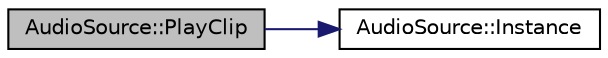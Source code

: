 digraph "AudioSource::PlayClip"
{
  edge [fontname="Helvetica",fontsize="10",labelfontname="Helvetica",labelfontsize="10"];
  node [fontname="Helvetica",fontsize="10",shape=record];
  rankdir="LR";
  Node15 [label="AudioSource::PlayClip",height=0.2,width=0.4,color="black", fillcolor="grey75", style="filled", fontcolor="black"];
  Node15 -> Node16 [color="midnightblue",fontsize="10",style="solid",fontname="Helvetica"];
  Node16 [label="AudioSource::Instance",height=0.2,width=0.4,color="black", fillcolor="white", style="filled",URL="$class_audio_source.html#ae6fac3df9beba8f9a8c404f3cb5d59f3"];
}
